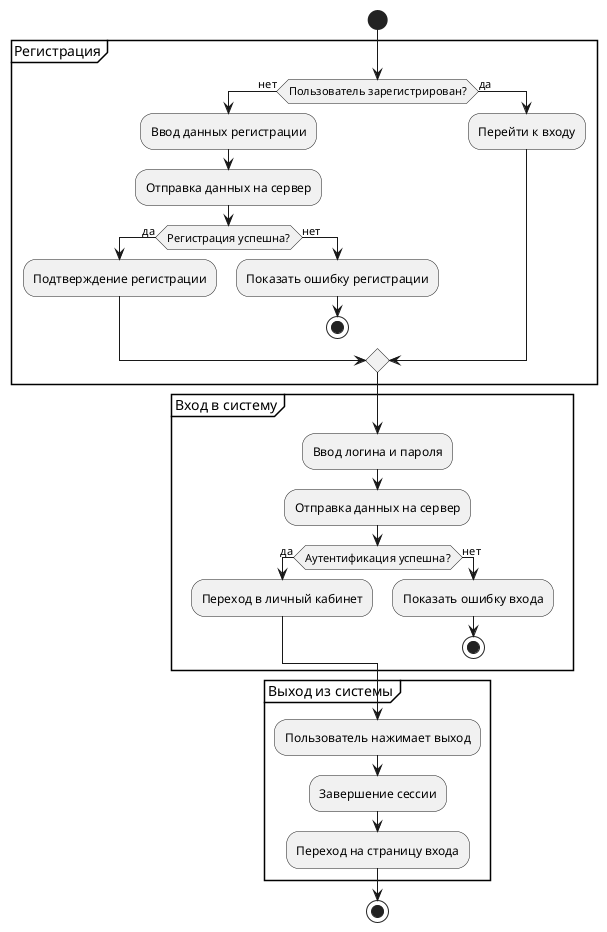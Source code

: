 @startuml
start

partition "Регистрация" {
  if (Пользователь зарегистрирован?) then (нет)
    :Ввод данных регистрации;
    :Отправка данных на сервер;
    if (Регистрация успешна?) then (да)
      :Подтверждение регистрации;
    else (нет)
      :Показать ошибку регистрации;
      stop
    endif
  else (да)
    :Перейти к входу;
  endif
}

partition "Вход в систему" {
  :Ввод логина и пароля;
  :Отправка данных на сервер;
  if (Аутентификация успешна?) then (да)
    :Переход в личный кабинет;
  else (нет)
    :Показать ошибку входа;
    stop
  endif
}

partition "Выход из системы" {
  :Пользователь нажимает выход;
  :Завершение сессии;
  :Переход на страницу входа;
}

stop
@enduml
